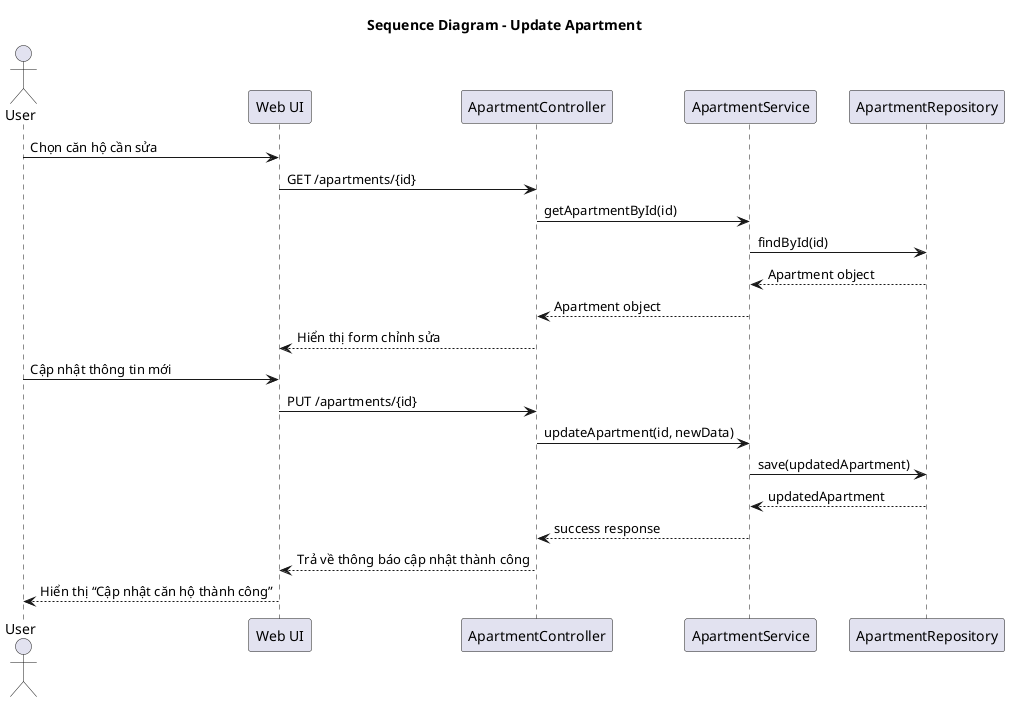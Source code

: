 @startuml
title Sequence Diagram - Update Apartment

actor "User" as U
participant "Web UI" as UI
participant "ApartmentController" as C
participant "ApartmentService" as S
participant "ApartmentRepository" as R

U -> UI: Chọn căn hộ cần sửa
UI -> C: GET /apartments/{id}
C -> S: getApartmentById(id)
S -> R: findById(id)
R --> S: Apartment object
S --> C: Apartment object
C --> UI: Hiển thị form chỉnh sửa

U -> UI: Cập nhật thông tin mới
UI -> C: PUT /apartments/{id}
C -> S: updateApartment(id, newData)
S -> R: save(updatedApartment)
R --> S: updatedApartment
S --> C: success response
C --> UI: Trả về thông báo cập nhật thành công
UI --> U: Hiển thị “Cập nhật căn hộ thành công”

@enduml
